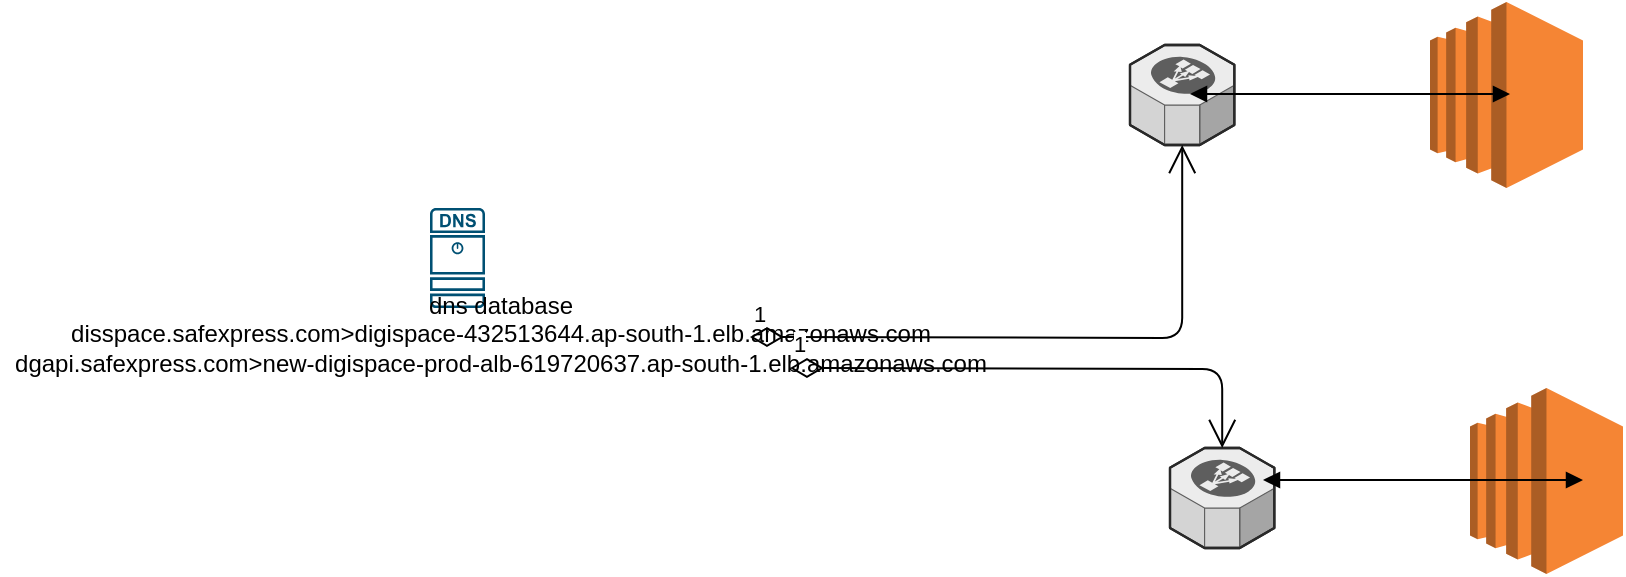 <mxfile version="14.9.8" type="github">
  <diagram id="cGWUjaAY3F_nVTX0mO5N" name="Page-1">
    <mxGraphModel dx="1632" dy="436" grid="1" gridSize="10" guides="1" tooltips="1" connect="1" arrows="1" fold="1" page="1" pageScale="1" pageWidth="850" pageHeight="1100" math="0" shadow="0">
      <root>
        <mxCell id="0" />
        <mxCell id="1" parent="0" />
        <mxCell id="8w6CG8O37fYMKElSW9zf-5" value="" style="verticalLabelPosition=bottom;html=1;verticalAlign=top;strokeWidth=1;align=center;outlineConnect=0;dashed=0;outlineConnect=0;shape=mxgraph.aws3d.elasticLoadBalancing;fillColor=#ECECEC;strokeColor=#5E5E5E;aspect=fixed;" vertex="1" parent="1">
          <mxGeometry x="490" y="38.5" width="52.17" height="50" as="geometry" />
        </mxCell>
        <mxCell id="8w6CG8O37fYMKElSW9zf-6" value="" style="verticalLabelPosition=bottom;html=1;verticalAlign=top;strokeWidth=1;align=center;outlineConnect=0;dashed=0;outlineConnect=0;shape=mxgraph.aws3d.elasticLoadBalancing;fillColor=#ECECEC;strokeColor=#5E5E5E;aspect=fixed;direction=east;" vertex="1" parent="1">
          <mxGeometry x="510" y="240" width="52.17" height="50" as="geometry" />
        </mxCell>
        <mxCell id="8w6CG8O37fYMKElSW9zf-10" value="" style="outlineConnect=0;dashed=0;verticalLabelPosition=bottom;verticalAlign=top;align=center;html=1;shape=mxgraph.aws3.ec2;fillColor=#F58534;gradientColor=none;" vertex="1" parent="1">
          <mxGeometry x="640" y="17" width="76.5" height="93" as="geometry" />
        </mxCell>
        <mxCell id="8w6CG8O37fYMKElSW9zf-11" value="" style="outlineConnect=0;dashed=0;verticalLabelPosition=bottom;verticalAlign=top;align=center;html=1;shape=mxgraph.aws3.ec2;fillColor=#F58534;gradientColor=none;" vertex="1" parent="1">
          <mxGeometry x="660" y="210" width="76.5" height="93" as="geometry" />
        </mxCell>
        <mxCell id="8w6CG8O37fYMKElSW9zf-17" value="" style="points=[[0.015,0.015,0],[0.985,0.015,0],[0.985,0.985,0],[0.015,0.985,0],[0.25,0,0],[0.5,0,0],[0.75,0,0],[1,0.25,0],[1,0.5,0],[1,0.75,0],[0.75,1,0],[0.5,1,0],[0.25,1,0],[0,0.75,0],[0,0.5,0],[0,0.25,0]];verticalLabelPosition=bottom;html=1;verticalAlign=top;aspect=fixed;align=center;pointerEvents=1;shape=mxgraph.cisco19.dns_server;fillColor=#005073;strokeColor=none;" vertex="1" parent="1">
          <mxGeometry x="140" y="120" width="27.5" height="50" as="geometry" />
        </mxCell>
        <mxCell id="8w6CG8O37fYMKElSW9zf-19" value="dns database&lt;br&gt;disspace.safexpress.com&amp;gt;digispace-432513644.ap-south-1.elb.amazonaws.com&lt;br&gt;dgapi.safexpress.com&amp;gt;new-digispace-prod-alb-619720637.ap-south-1.elb.amazonaws.com&lt;br&gt;&lt;br&gt;" style="text;html=1;align=center;verticalAlign=middle;resizable=0;points=[];autosize=1;strokeColor=none;" vertex="1" parent="1">
          <mxGeometry x="-75" y="160" width="500" height="60" as="geometry" />
        </mxCell>
        <mxCell id="8w6CG8O37fYMKElSW9zf-26" value="1" style="endArrow=open;html=1;endSize=12;startArrow=diamondThin;startSize=14;startFill=0;edgeStyle=orthogonalEdgeStyle;align=left;verticalAlign=bottom;" edge="1" parent="1" target="8w6CG8O37fYMKElSW9zf-5">
          <mxGeometry x="-1" y="3" relative="1" as="geometry">
            <mxPoint x="300" y="184.5" as="sourcePoint" />
            <mxPoint x="460" y="184.5" as="targetPoint" />
          </mxGeometry>
        </mxCell>
        <mxCell id="8w6CG8O37fYMKElSW9zf-27" value="1" style="endArrow=open;html=1;endSize=12;startArrow=diamondThin;startSize=14;startFill=0;edgeStyle=orthogonalEdgeStyle;align=left;verticalAlign=bottom;" edge="1" parent="1" target="8w6CG8O37fYMKElSW9zf-6">
          <mxGeometry x="-1" y="3" relative="1" as="geometry">
            <mxPoint x="320" y="200" as="sourcePoint" />
            <mxPoint x="480" y="200" as="targetPoint" />
          </mxGeometry>
        </mxCell>
        <mxCell id="8w6CG8O37fYMKElSW9zf-28" value="" style="endArrow=block;startArrow=block;endFill=1;startFill=1;html=1;" edge="1" parent="1">
          <mxGeometry width="160" relative="1" as="geometry">
            <mxPoint x="520" y="63" as="sourcePoint" />
            <mxPoint x="680" y="63" as="targetPoint" />
          </mxGeometry>
        </mxCell>
        <mxCell id="8w6CG8O37fYMKElSW9zf-29" value="" style="endArrow=block;startArrow=block;endFill=1;startFill=1;html=1;" edge="1" parent="1">
          <mxGeometry width="160" relative="1" as="geometry">
            <mxPoint x="556.5" y="256" as="sourcePoint" />
            <mxPoint x="716.5" y="256" as="targetPoint" />
          </mxGeometry>
        </mxCell>
      </root>
    </mxGraphModel>
  </diagram>
</mxfile>
